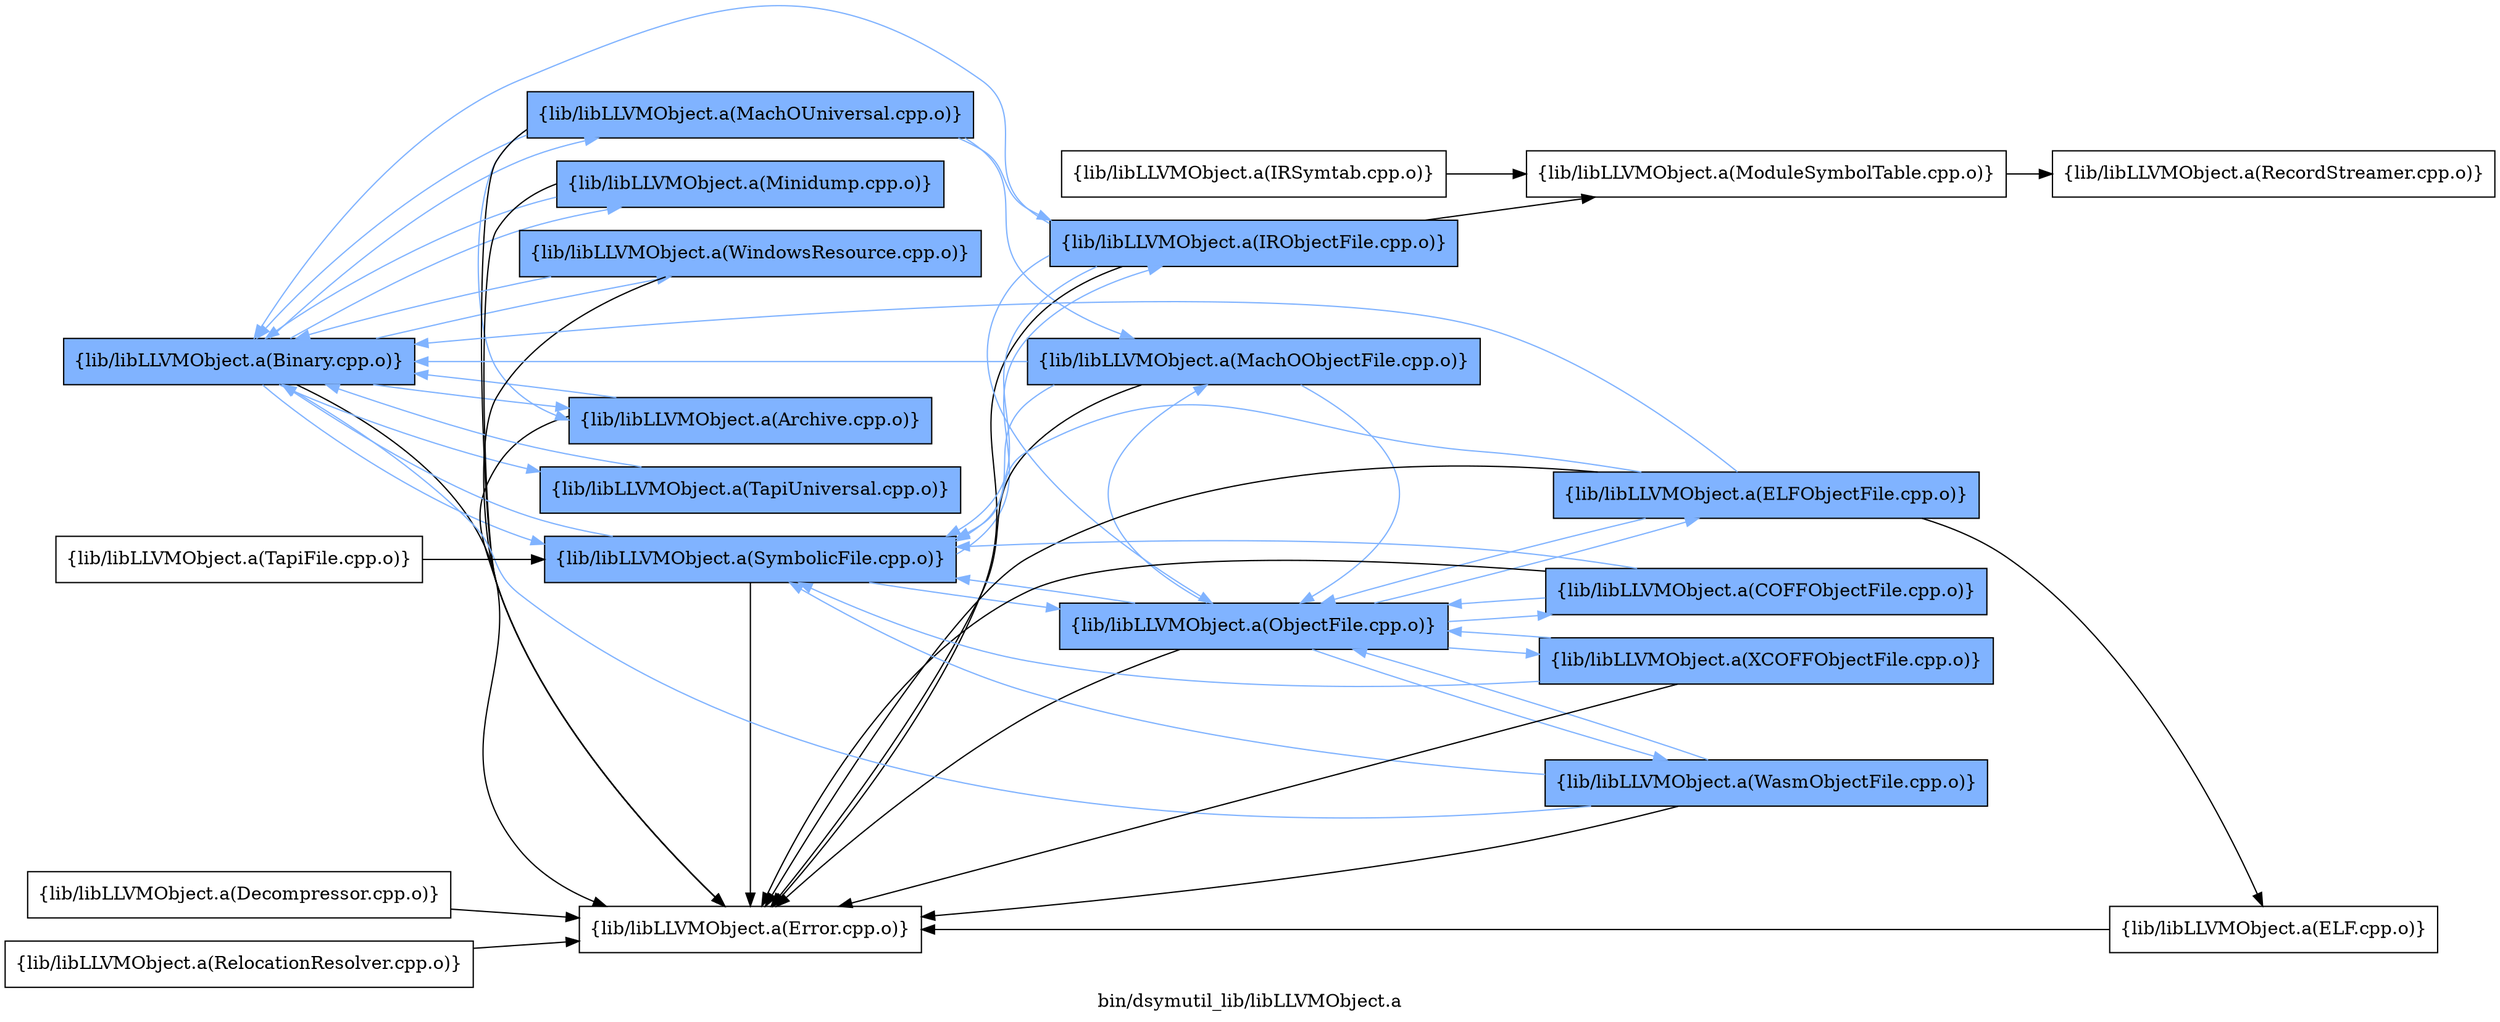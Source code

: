 digraph "bin/dsymutil_lib/libLLVMObject.a" {
	label="bin/dsymutil_lib/libLLVMObject.a";
	rankdir=LR;
	{ rank=same; Node0x5653fc4ec4b8;  }
	{ rank=same; Node0x5653fc4d1e38; Node0x5653fc4ed368; Node0x5653fc4ed818; Node0x5653fc4ea9d8; Node0x5653fc4f1418; Node0x5653fc4f2138; Node0x5653fc4f59c8;  }
	{ rank=same; Node0x5653fc4edae8; Node0x5653fc4eddb8; Node0x5653fc4eb388;  }
	{ rank=same; Node0x5653fc4ea6b8; Node0x5653fc4ebb08; Node0x5653fc4f25e8; Node0x5653fc4f4d48; Node0x5653fc4f3d08;  }
	{ rank=same; Node0x5653fc4ec4b8;  }
	{ rank=same; Node0x5653fc4d1e38; Node0x5653fc4ed368; Node0x5653fc4ed818; Node0x5653fc4ea9d8; Node0x5653fc4f1418; Node0x5653fc4f2138; Node0x5653fc4f59c8;  }
	{ rank=same; Node0x5653fc4edae8; Node0x5653fc4eddb8; Node0x5653fc4eb388;  }
	{ rank=same; Node0x5653fc4ea6b8; Node0x5653fc4ebb08; Node0x5653fc4f25e8; Node0x5653fc4f4d48; Node0x5653fc4f3d08;  }

	Node0x5653fc4ec4b8 [shape=record,shape=box,group=1,style=filled,fillcolor="0.600000 0.5 1",label="{lib/libLLVMObject.a(Binary.cpp.o)}"];
	Node0x5653fc4ec4b8 -> Node0x5653fc4d1e38[color="0.600000 0.5 1"];
	Node0x5653fc4ec4b8 -> Node0x5653fc4ed368;
	Node0x5653fc4ec4b8 -> Node0x5653fc4ed818[color="0.600000 0.5 1"];
	Node0x5653fc4ec4b8 -> Node0x5653fc4ea9d8[color="0.600000 0.5 1"];
	Node0x5653fc4ec4b8 -> Node0x5653fc4f1418[color="0.600000 0.5 1"];
	Node0x5653fc4ec4b8 -> Node0x5653fc4f2138[color="0.600000 0.5 1"];
	Node0x5653fc4ec4b8 -> Node0x5653fc4f59c8[color="0.600000 0.5 1"];
	Node0x5653fc4edae8 [shape=record,shape=box,group=1,style=filled,fillcolor="0.600000 0.5 1",label="{lib/libLLVMObject.a(MachOObjectFile.cpp.o)}"];
	Node0x5653fc4edae8 -> Node0x5653fc4ec4b8[color="0.600000 0.5 1"];
	Node0x5653fc4edae8 -> Node0x5653fc4ed368;
	Node0x5653fc4edae8 -> Node0x5653fc4eb388[color="0.600000 0.5 1"];
	Node0x5653fc4edae8 -> Node0x5653fc4f1418[color="0.600000 0.5 1"];
	Node0x5653fc4d1e38 [shape=record,shape=box,group=1,style=filled,fillcolor="0.600000 0.5 1",label="{lib/libLLVMObject.a(Archive.cpp.o)}"];
	Node0x5653fc4d1e38 -> Node0x5653fc4ec4b8[color="0.600000 0.5 1"];
	Node0x5653fc4d1e38 -> Node0x5653fc4ed368;
	Node0x5653fc4ed368 [shape=record,shape=box,group=0,label="{lib/libLLVMObject.a(Error.cpp.o)}"];
	Node0x5653fc4ed818 [shape=record,shape=box,group=1,style=filled,fillcolor="0.600000 0.5 1",label="{lib/libLLVMObject.a(MachOUniversal.cpp.o)}"];
	Node0x5653fc4ed818 -> Node0x5653fc4d1e38[color="0.600000 0.5 1"];
	Node0x5653fc4ed818 -> Node0x5653fc4ec4b8[color="0.600000 0.5 1"];
	Node0x5653fc4ed818 -> Node0x5653fc4ed368;
	Node0x5653fc4ed818 -> Node0x5653fc4edae8[color="0.600000 0.5 1"];
	Node0x5653fc4ed818 -> Node0x5653fc4eddb8[color="0.600000 0.5 1"];
	Node0x5653fc4eb388 [shape=record,shape=box,group=1,style=filled,fillcolor="0.600000 0.5 1",label="{lib/libLLVMObject.a(ObjectFile.cpp.o)}"];
	Node0x5653fc4eb388 -> Node0x5653fc4ed368;
	Node0x5653fc4eb388 -> Node0x5653fc4edae8[color="0.600000 0.5 1"];
	Node0x5653fc4eb388 -> Node0x5653fc4ebb08[color="0.600000 0.5 1"];
	Node0x5653fc4eb388 -> Node0x5653fc4f25e8[color="0.600000 0.5 1"];
	Node0x5653fc4eb388 -> Node0x5653fc4f1418[color="0.600000 0.5 1"];
	Node0x5653fc4eb388 -> Node0x5653fc4f4d48[color="0.600000 0.5 1"];
	Node0x5653fc4eb388 -> Node0x5653fc4f3d08[color="0.600000 0.5 1"];
	Node0x5653fc4ec1e8 [shape=record,shape=box,group=0,label="{lib/libLLVMObject.a(Decompressor.cpp.o)}"];
	Node0x5653fc4ec1e8 -> Node0x5653fc4ed368;
	Node0x5653fc4f16e8 [shape=record,shape=box,group=0,label="{lib/libLLVMObject.a(RelocationResolver.cpp.o)}"];
	Node0x5653fc4f16e8 -> Node0x5653fc4ed368;
	Node0x5653fc4ea9d8 [shape=record,shape=box,group=1,style=filled,fillcolor="0.600000 0.5 1",label="{lib/libLLVMObject.a(Minidump.cpp.o)}"];
	Node0x5653fc4ea9d8 -> Node0x5653fc4ec4b8[color="0.600000 0.5 1"];
	Node0x5653fc4ea9d8 -> Node0x5653fc4ed368;
	Node0x5653fc4f1418 [shape=record,shape=box,group=1,style=filled,fillcolor="0.600000 0.5 1",label="{lib/libLLVMObject.a(SymbolicFile.cpp.o)}"];
	Node0x5653fc4f1418 -> Node0x5653fc4ec4b8[color="0.600000 0.5 1"];
	Node0x5653fc4f1418 -> Node0x5653fc4ed368;
	Node0x5653fc4f1418 -> Node0x5653fc4eddb8[color="0.600000 0.5 1"];
	Node0x5653fc4f1418 -> Node0x5653fc4eb388[color="0.600000 0.5 1"];
	Node0x5653fc4f2138 [shape=record,shape=box,group=1,style=filled,fillcolor="0.600000 0.5 1",label="{lib/libLLVMObject.a(TapiUniversal.cpp.o)}"];
	Node0x5653fc4f2138 -> Node0x5653fc4ec4b8[color="0.600000 0.5 1"];
	Node0x5653fc4f59c8 [shape=record,shape=box,group=1,style=filled,fillcolor="0.600000 0.5 1",label="{lib/libLLVMObject.a(WindowsResource.cpp.o)}"];
	Node0x5653fc4f59c8 -> Node0x5653fc4ec4b8[color="0.600000 0.5 1"];
	Node0x5653fc4f59c8 -> Node0x5653fc4ed368;
	Node0x5653fc4eddb8 [shape=record,shape=box,group=1,style=filled,fillcolor="0.600000 0.5 1",label="{lib/libLLVMObject.a(IRObjectFile.cpp.o)}"];
	Node0x5653fc4eddb8 -> Node0x5653fc4ec4b8[color="0.600000 0.5 1"];
	Node0x5653fc4eddb8 -> Node0x5653fc4ed368;
	Node0x5653fc4eddb8 -> Node0x5653fc4ea6b8;
	Node0x5653fc4eddb8 -> Node0x5653fc4eb388[color="0.600000 0.5 1"];
	Node0x5653fc4eddb8 -> Node0x5653fc4f1418[color="0.600000 0.5 1"];
	Node0x5653fc4ea6b8 [shape=record,shape=box,group=0,label="{lib/libLLVMObject.a(ModuleSymbolTable.cpp.o)}"];
	Node0x5653fc4ea6b8 -> Node0x5653fc4f3768;
	Node0x5653fc4ea118 [shape=record,shape=box,group=0,label="{lib/libLLVMObject.a(IRSymtab.cpp.o)}"];
	Node0x5653fc4ea118 -> Node0x5653fc4ea6b8;
	Node0x5653fc4f3768 [shape=record,shape=box,group=0,label="{lib/libLLVMObject.a(RecordStreamer.cpp.o)}"];
	Node0x5653fc4ebb08 [shape=record,shape=box,group=1,style=filled,fillcolor="0.600000 0.5 1",label="{lib/libLLVMObject.a(ELFObjectFile.cpp.o)}"];
	Node0x5653fc4ebb08 -> Node0x5653fc4ec4b8[color="0.600000 0.5 1"];
	Node0x5653fc4ebb08 -> Node0x5653fc4ed368;
	Node0x5653fc4ebb08 -> Node0x5653fc4eb388[color="0.600000 0.5 1"];
	Node0x5653fc4ebb08 -> Node0x5653fc4ef668;
	Node0x5653fc4ebb08 -> Node0x5653fc4f1418[color="0.600000 0.5 1"];
	Node0x5653fc4f25e8 [shape=record,shape=box,group=1,style=filled,fillcolor="0.600000 0.5 1",label="{lib/libLLVMObject.a(COFFObjectFile.cpp.o)}"];
	Node0x5653fc4f25e8 -> Node0x5653fc4ed368;
	Node0x5653fc4f25e8 -> Node0x5653fc4eb388[color="0.600000 0.5 1"];
	Node0x5653fc4f25e8 -> Node0x5653fc4f1418[color="0.600000 0.5 1"];
	Node0x5653fc4f4d48 [shape=record,shape=box,group=1,style=filled,fillcolor="0.600000 0.5 1",label="{lib/libLLVMObject.a(WasmObjectFile.cpp.o)}"];
	Node0x5653fc4f4d48 -> Node0x5653fc4ec4b8[color="0.600000 0.5 1"];
	Node0x5653fc4f4d48 -> Node0x5653fc4ed368;
	Node0x5653fc4f4d48 -> Node0x5653fc4eb388[color="0.600000 0.5 1"];
	Node0x5653fc4f4d48 -> Node0x5653fc4f1418[color="0.600000 0.5 1"];
	Node0x5653fc4f3d08 [shape=record,shape=box,group=1,style=filled,fillcolor="0.600000 0.5 1",label="{lib/libLLVMObject.a(XCOFFObjectFile.cpp.o)}"];
	Node0x5653fc4f3d08 -> Node0x5653fc4ed368;
	Node0x5653fc4f3d08 -> Node0x5653fc4eb388[color="0.600000 0.5 1"];
	Node0x5653fc4f3d08 -> Node0x5653fc4f1418[color="0.600000 0.5 1"];
	Node0x5653fc4ef668 [shape=record,shape=box,group=0,label="{lib/libLLVMObject.a(ELF.cpp.o)}"];
	Node0x5653fc4ef668 -> Node0x5653fc4ed368;
	Node0x5653fc4f5518 [shape=record,shape=box,group=0,label="{lib/libLLVMObject.a(TapiFile.cpp.o)}"];
	Node0x5653fc4f5518 -> Node0x5653fc4f1418;
}
